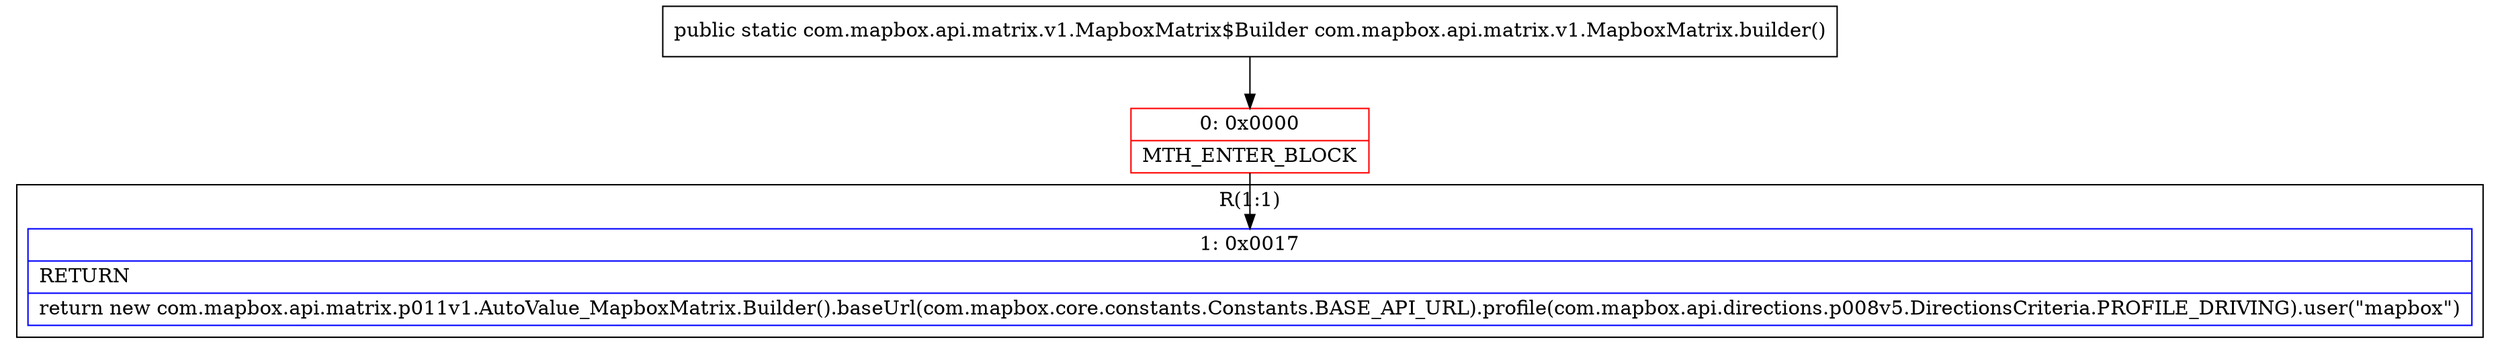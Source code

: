 digraph "CFG forcom.mapbox.api.matrix.v1.MapboxMatrix.builder()Lcom\/mapbox\/api\/matrix\/v1\/MapboxMatrix$Builder;" {
subgraph cluster_Region_1629433595 {
label = "R(1:1)";
node [shape=record,color=blue];
Node_1 [shape=record,label="{1\:\ 0x0017|RETURN\l|return new com.mapbox.api.matrix.p011v1.AutoValue_MapboxMatrix.Builder().baseUrl(com.mapbox.core.constants.Constants.BASE_API_URL).profile(com.mapbox.api.directions.p008v5.DirectionsCriteria.PROFILE_DRIVING).user(\"mapbox\")\l}"];
}
Node_0 [shape=record,color=red,label="{0\:\ 0x0000|MTH_ENTER_BLOCK\l}"];
MethodNode[shape=record,label="{public static com.mapbox.api.matrix.v1.MapboxMatrix$Builder com.mapbox.api.matrix.v1.MapboxMatrix.builder() }"];
MethodNode -> Node_0;
Node_0 -> Node_1;
}

